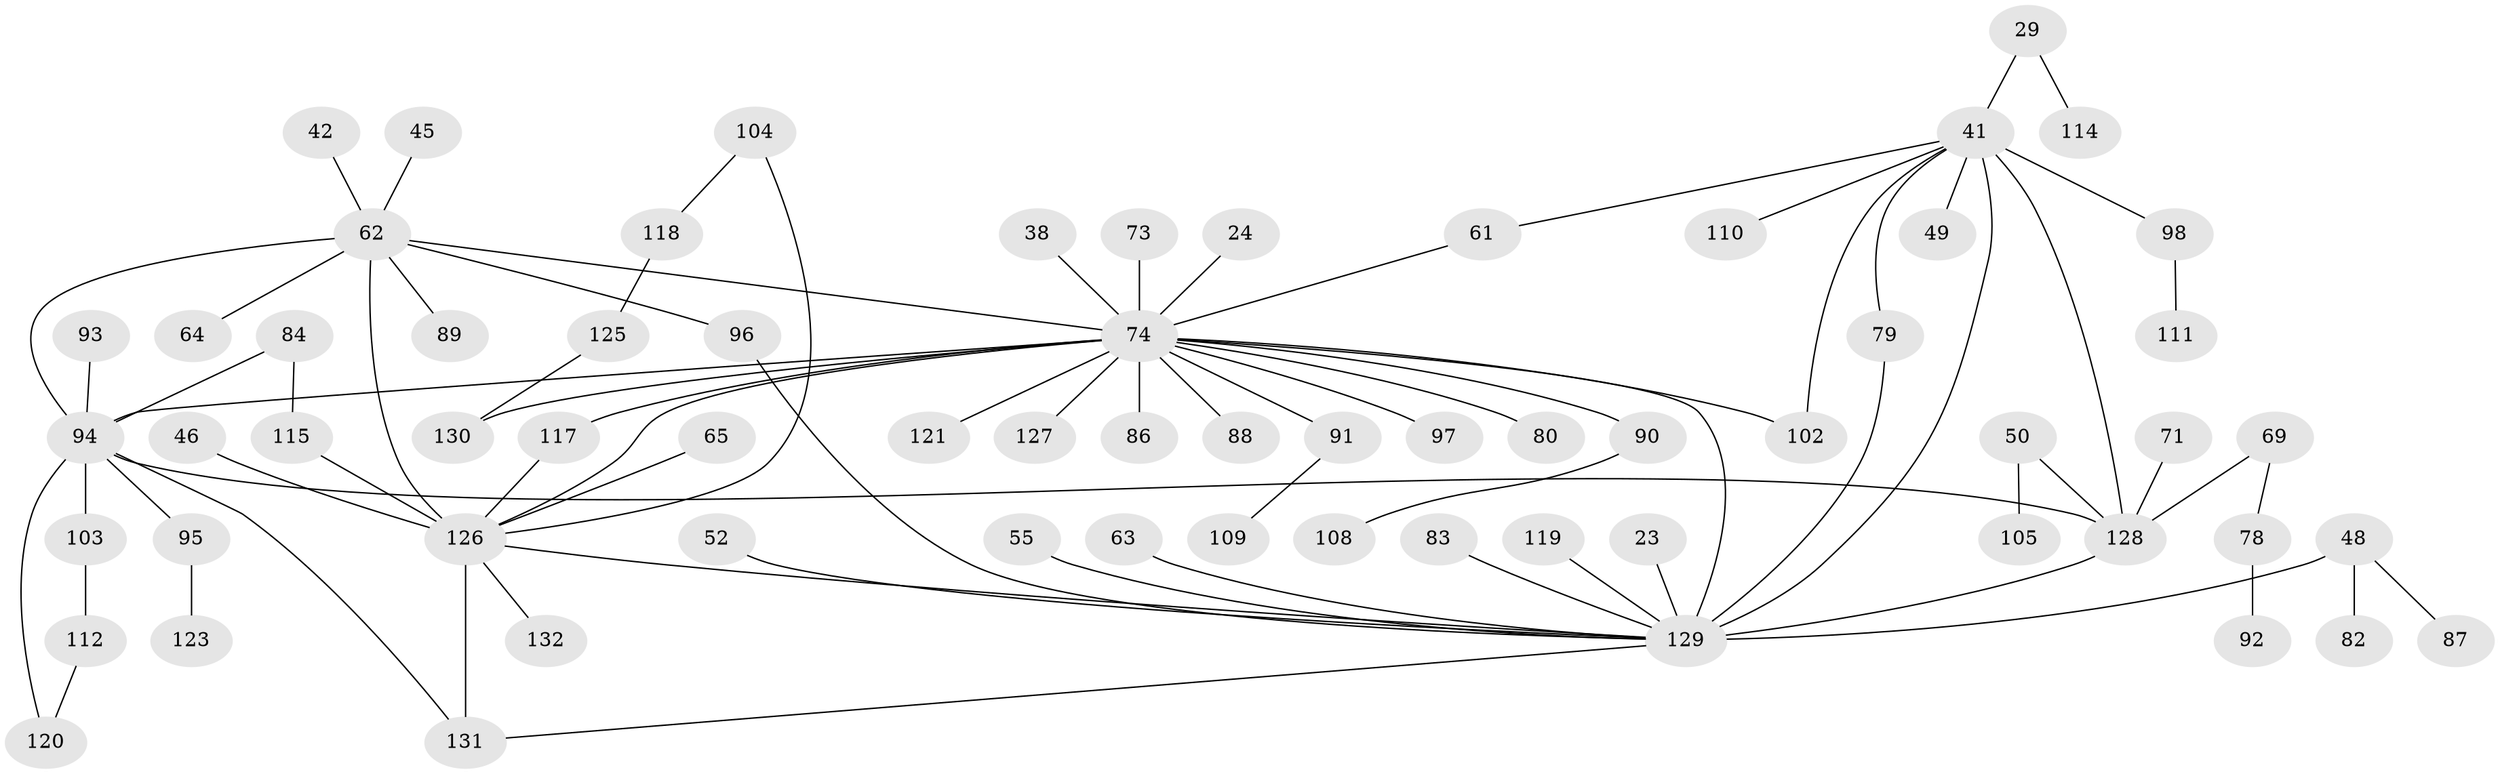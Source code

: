 // original degree distribution, {5: 0.06060606060606061, 4: 0.11363636363636363, 7: 0.007575757575757576, 3: 0.19696969696969696, 2: 0.25, 6: 0.030303030303030304, 1: 0.3409090909090909}
// Generated by graph-tools (version 1.1) at 2025/42/03/09/25 04:42:02]
// undirected, 66 vertices, 80 edges
graph export_dot {
graph [start="1"]
  node [color=gray90,style=filled];
  23;
  24;
  29;
  38;
  41 [super="+33"];
  42;
  45;
  46;
  48 [super="+8+27"];
  49;
  50 [super="+16"];
  52 [super="+19"];
  55;
  61;
  62 [super="+57"];
  63;
  64;
  65;
  69;
  71;
  73;
  74 [super="+70+54+56"];
  78;
  79;
  80;
  82;
  83;
  84;
  86;
  87;
  88;
  89;
  90 [super="+47"];
  91 [super="+12"];
  92;
  93;
  94 [super="+75"];
  95;
  96 [super="+76"];
  97;
  98;
  102;
  103;
  104 [super="+66"];
  105;
  108;
  109;
  110;
  111;
  112;
  114;
  115;
  117 [super="+116"];
  118;
  119;
  120 [super="+72"];
  121;
  123;
  125;
  126 [super="+43+106+100"];
  127 [super="+124"];
  128 [super="+15+44"];
  129 [super="+26+101+113+81"];
  130;
  131 [super="+122"];
  132;
  23 -- 129;
  24 -- 74;
  29 -- 114;
  29 -- 41;
  38 -- 74;
  41 -- 49;
  41 -- 79;
  41 -- 110;
  41 -- 128 [weight=3];
  41 -- 98;
  41 -- 61;
  41 -- 102;
  41 -- 129;
  42 -- 62;
  45 -- 62;
  46 -- 126;
  48 -- 82;
  48 -- 87;
  48 -- 129;
  50 -- 105;
  50 -- 128;
  52 -- 129;
  55 -- 129;
  61 -- 74;
  62 -- 64;
  62 -- 89;
  62 -- 126 [weight=3];
  62 -- 74 [weight=2];
  62 -- 94 [weight=2];
  62 -- 96;
  63 -- 129;
  65 -- 126;
  69 -- 78;
  69 -- 128;
  71 -- 128;
  73 -- 74;
  74 -- 80;
  74 -- 94 [weight=2];
  74 -- 88;
  74 -- 126;
  74 -- 127 [weight=3];
  74 -- 102;
  74 -- 130;
  74 -- 86;
  74 -- 90;
  74 -- 91;
  74 -- 97;
  74 -- 121;
  74 -- 117;
  74 -- 129 [weight=4];
  78 -- 92;
  79 -- 129;
  83 -- 129;
  84 -- 115;
  84 -- 94;
  90 -- 108;
  91 -- 109;
  93 -- 94;
  94 -- 95;
  94 -- 128;
  94 -- 131;
  94 -- 103;
  94 -- 120;
  95 -- 123;
  96 -- 129;
  98 -- 111;
  103 -- 112;
  104 -- 126;
  104 -- 118;
  112 -- 120;
  115 -- 126;
  117 -- 126;
  118 -- 125;
  119 -- 129;
  125 -- 130;
  126 -- 132;
  126 -- 131 [weight=2];
  126 -- 129;
  128 -- 129 [weight=2];
  129 -- 131;
}
